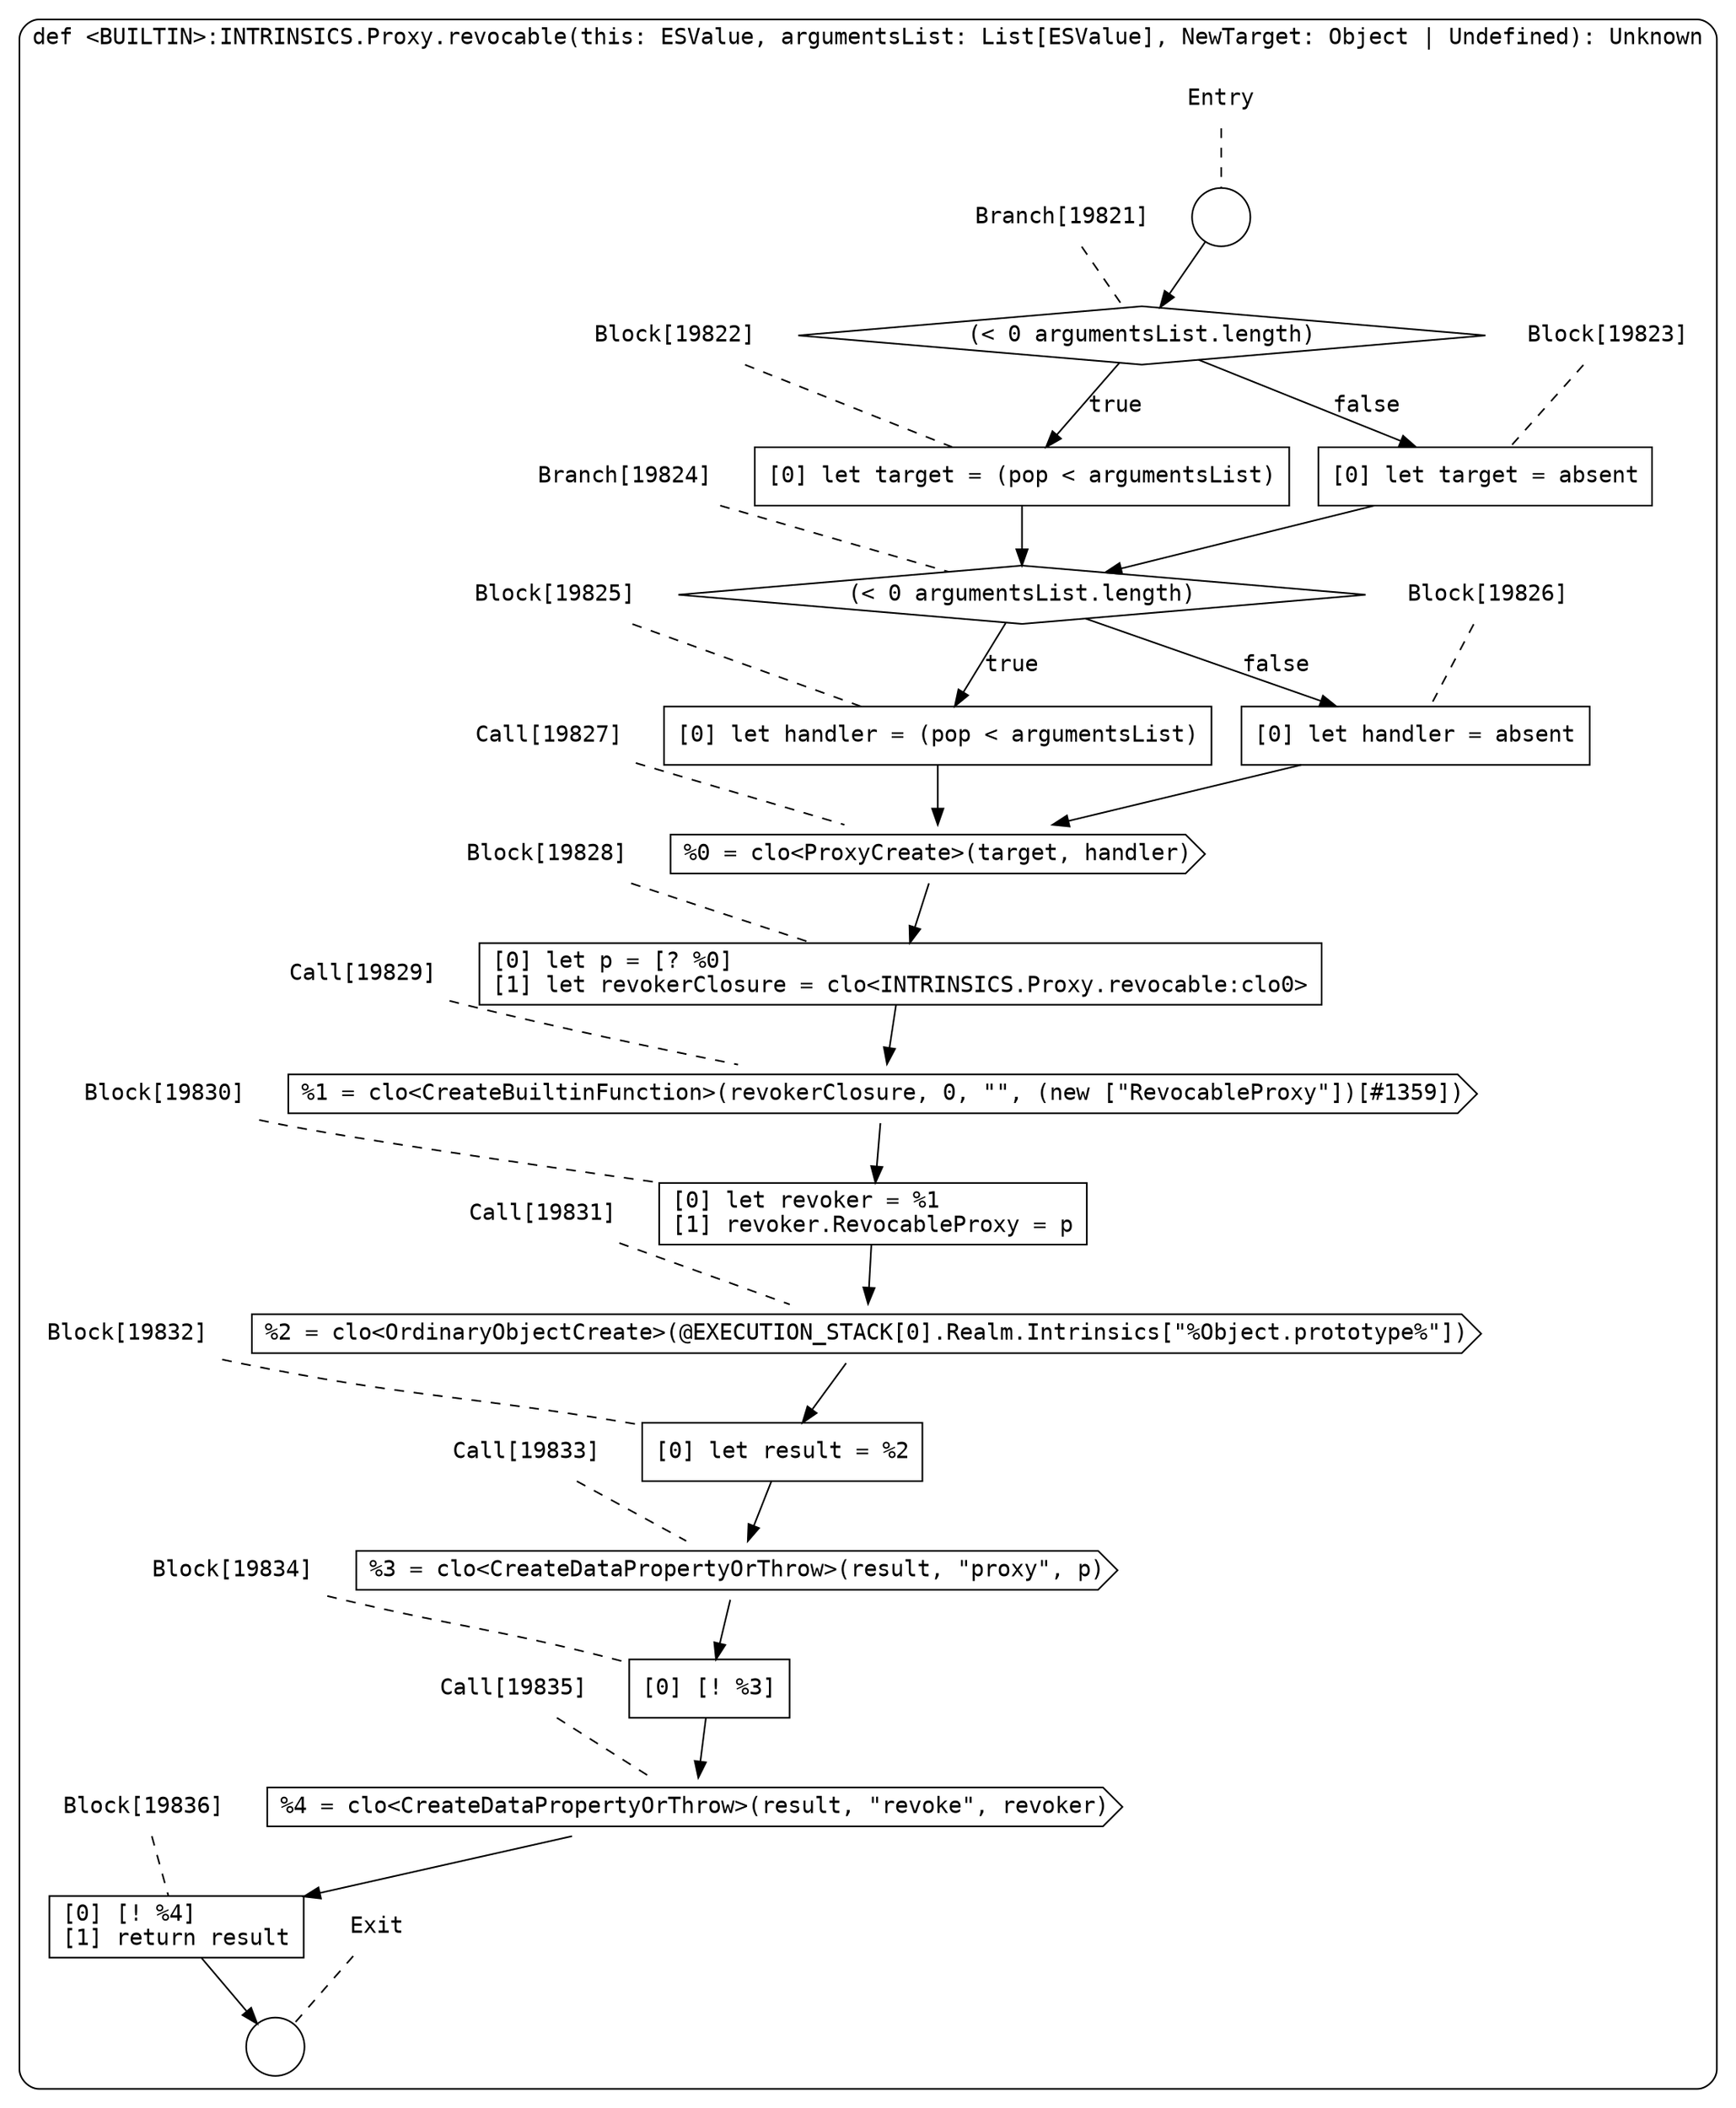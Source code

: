 digraph {
  graph [fontname = "Consolas"]
  node [fontname = "Consolas"]
  edge [fontname = "Consolas"]
  subgraph cluster2661 {
    label = "def <BUILTIN>:INTRINSICS.Proxy.revocable(this: ESValue, argumentsList: List[ESValue], NewTarget: Object | Undefined): Unknown"
    style = rounded
    cluster2661_entry_name [shape=none, label=<<font color="black">Entry</font>>]
    cluster2661_entry_name -> cluster2661_entry [arrowhead=none, color="black", style=dashed]
    cluster2661_entry [shape=circle label=" " color="black" fillcolor="white" style=filled]
    cluster2661_entry -> node19821 [color="black"]
    cluster2661_exit_name [shape=none, label=<<font color="black">Exit</font>>]
    cluster2661_exit_name -> cluster2661_exit [arrowhead=none, color="black", style=dashed]
    cluster2661_exit [shape=circle label=" " color="black" fillcolor="white" style=filled]
    node19821_name [shape=none, label=<<font color="black">Branch[19821]</font>>]
    node19821_name -> node19821 [arrowhead=none, color="black", style=dashed]
    node19821 [shape=diamond, label=<<font color="black">(&lt; 0 argumentsList.length)</font>> color="black" fillcolor="white", style=filled]
    node19821 -> node19822 [label=<<font color="black">true</font>> color="black"]
    node19821 -> node19823 [label=<<font color="black">false</font>> color="black"]
    node19822_name [shape=none, label=<<font color="black">Block[19822]</font>>]
    node19822_name -> node19822 [arrowhead=none, color="black", style=dashed]
    node19822 [shape=box, label=<<font color="black">[0] let target = (pop &lt; argumentsList)<BR ALIGN="LEFT"/></font>> color="black" fillcolor="white", style=filled]
    node19822 -> node19824 [color="black"]
    node19823_name [shape=none, label=<<font color="black">Block[19823]</font>>]
    node19823_name -> node19823 [arrowhead=none, color="black", style=dashed]
    node19823 [shape=box, label=<<font color="black">[0] let target = absent<BR ALIGN="LEFT"/></font>> color="black" fillcolor="white", style=filled]
    node19823 -> node19824 [color="black"]
    node19824_name [shape=none, label=<<font color="black">Branch[19824]</font>>]
    node19824_name -> node19824 [arrowhead=none, color="black", style=dashed]
    node19824 [shape=diamond, label=<<font color="black">(&lt; 0 argumentsList.length)</font>> color="black" fillcolor="white", style=filled]
    node19824 -> node19825 [label=<<font color="black">true</font>> color="black"]
    node19824 -> node19826 [label=<<font color="black">false</font>> color="black"]
    node19825_name [shape=none, label=<<font color="black">Block[19825]</font>>]
    node19825_name -> node19825 [arrowhead=none, color="black", style=dashed]
    node19825 [shape=box, label=<<font color="black">[0] let handler = (pop &lt; argumentsList)<BR ALIGN="LEFT"/></font>> color="black" fillcolor="white", style=filled]
    node19825 -> node19827 [color="black"]
    node19826_name [shape=none, label=<<font color="black">Block[19826]</font>>]
    node19826_name -> node19826 [arrowhead=none, color="black", style=dashed]
    node19826 [shape=box, label=<<font color="black">[0] let handler = absent<BR ALIGN="LEFT"/></font>> color="black" fillcolor="white", style=filled]
    node19826 -> node19827 [color="black"]
    node19827_name [shape=none, label=<<font color="black">Call[19827]</font>>]
    node19827_name -> node19827 [arrowhead=none, color="black", style=dashed]
    node19827 [shape=cds, label=<<font color="black">%0 = clo&lt;ProxyCreate&gt;(target, handler)</font>> color="black" fillcolor="white", style=filled]
    node19827 -> node19828 [color="black"]
    node19828_name [shape=none, label=<<font color="black">Block[19828]</font>>]
    node19828_name -> node19828 [arrowhead=none, color="black", style=dashed]
    node19828 [shape=box, label=<<font color="black">[0] let p = [? %0]<BR ALIGN="LEFT"/>[1] let revokerClosure = clo&lt;INTRINSICS.Proxy.revocable:clo0&gt;<BR ALIGN="LEFT"/></font>> color="black" fillcolor="white", style=filled]
    node19828 -> node19829 [color="black"]
    node19829_name [shape=none, label=<<font color="black">Call[19829]</font>>]
    node19829_name -> node19829 [arrowhead=none, color="black", style=dashed]
    node19829 [shape=cds, label=<<font color="black">%1 = clo&lt;CreateBuiltinFunction&gt;(revokerClosure, 0, &quot;&quot;, (new [&quot;RevocableProxy&quot;])[#1359])</font>> color="black" fillcolor="white", style=filled]
    node19829 -> node19830 [color="black"]
    node19830_name [shape=none, label=<<font color="black">Block[19830]</font>>]
    node19830_name -> node19830 [arrowhead=none, color="black", style=dashed]
    node19830 [shape=box, label=<<font color="black">[0] let revoker = %1<BR ALIGN="LEFT"/>[1] revoker.RevocableProxy = p<BR ALIGN="LEFT"/></font>> color="black" fillcolor="white", style=filled]
    node19830 -> node19831 [color="black"]
    node19831_name [shape=none, label=<<font color="black">Call[19831]</font>>]
    node19831_name -> node19831 [arrowhead=none, color="black", style=dashed]
    node19831 [shape=cds, label=<<font color="black">%2 = clo&lt;OrdinaryObjectCreate&gt;(@EXECUTION_STACK[0].Realm.Intrinsics[&quot;%Object.prototype%&quot;])</font>> color="black" fillcolor="white", style=filled]
    node19831 -> node19832 [color="black"]
    node19832_name [shape=none, label=<<font color="black">Block[19832]</font>>]
    node19832_name -> node19832 [arrowhead=none, color="black", style=dashed]
    node19832 [shape=box, label=<<font color="black">[0] let result = %2<BR ALIGN="LEFT"/></font>> color="black" fillcolor="white", style=filled]
    node19832 -> node19833 [color="black"]
    node19833_name [shape=none, label=<<font color="black">Call[19833]</font>>]
    node19833_name -> node19833 [arrowhead=none, color="black", style=dashed]
    node19833 [shape=cds, label=<<font color="black">%3 = clo&lt;CreateDataPropertyOrThrow&gt;(result, &quot;proxy&quot;, p)</font>> color="black" fillcolor="white", style=filled]
    node19833 -> node19834 [color="black"]
    node19834_name [shape=none, label=<<font color="black">Block[19834]</font>>]
    node19834_name -> node19834 [arrowhead=none, color="black", style=dashed]
    node19834 [shape=box, label=<<font color="black">[0] [! %3]<BR ALIGN="LEFT"/></font>> color="black" fillcolor="white", style=filled]
    node19834 -> node19835 [color="black"]
    node19835_name [shape=none, label=<<font color="black">Call[19835]</font>>]
    node19835_name -> node19835 [arrowhead=none, color="black", style=dashed]
    node19835 [shape=cds, label=<<font color="black">%4 = clo&lt;CreateDataPropertyOrThrow&gt;(result, &quot;revoke&quot;, revoker)</font>> color="black" fillcolor="white", style=filled]
    node19835 -> node19836 [color="black"]
    node19836_name [shape=none, label=<<font color="black">Block[19836]</font>>]
    node19836_name -> node19836 [arrowhead=none, color="black", style=dashed]
    node19836 [shape=box, label=<<font color="black">[0] [! %4]<BR ALIGN="LEFT"/>[1] return result<BR ALIGN="LEFT"/></font>> color="black" fillcolor="white", style=filled]
    node19836 -> cluster2661_exit [color="black"]
  }
}